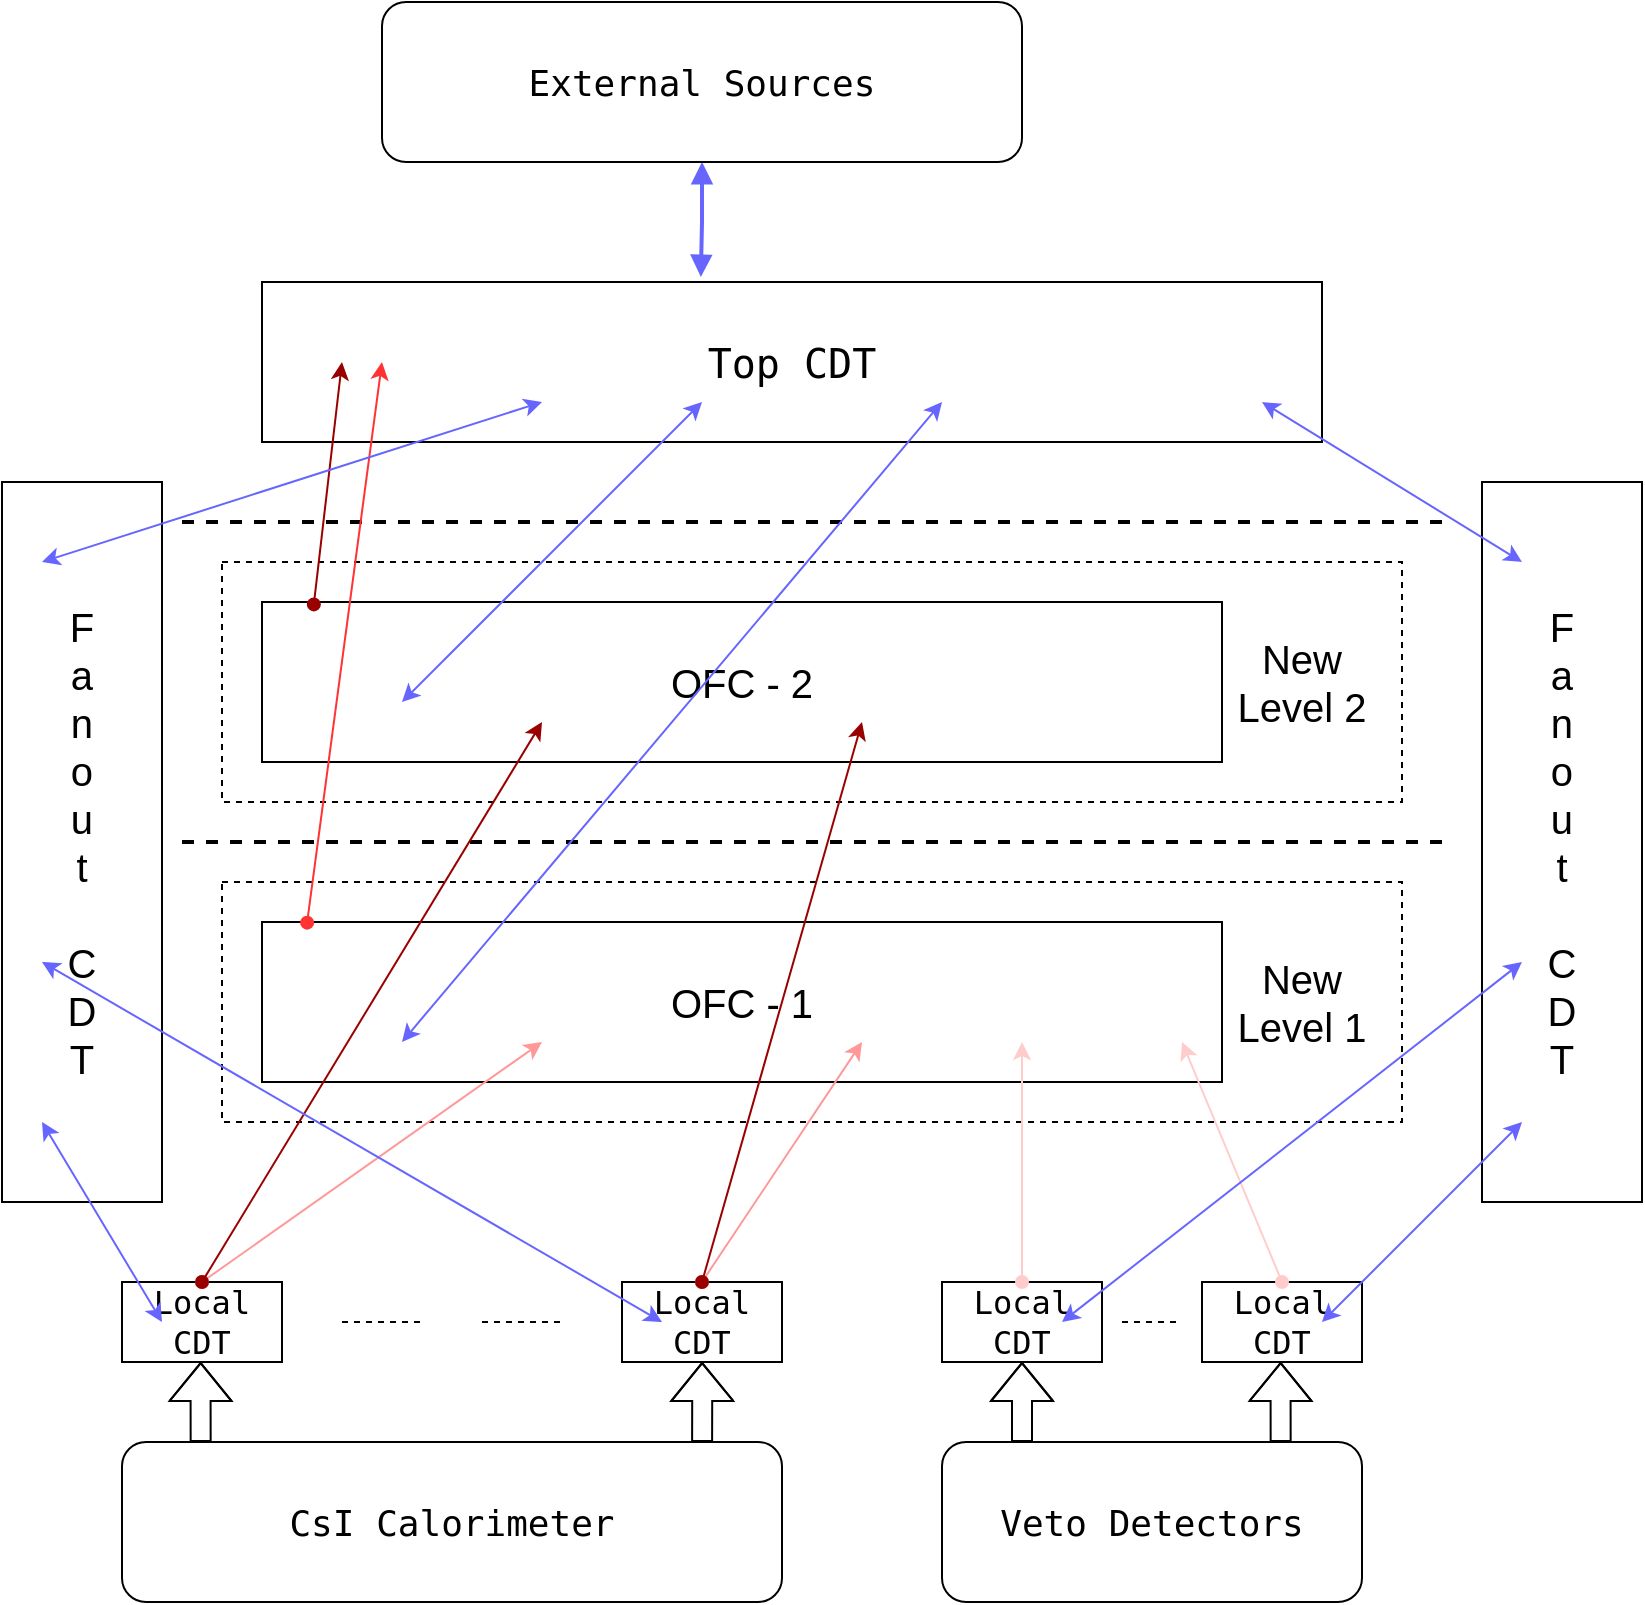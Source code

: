 <mxfile version="13.0.1" type="github">
  <diagram id="RDYniLMKRmmL1WzlAPWp" name="Page-1">
    <mxGraphModel dx="1564" dy="956" grid="1" gridSize="10" guides="1" tooltips="1" connect="1" arrows="1" fold="1" page="1" pageScale="1" pageWidth="850" pageHeight="1100" math="0" shadow="0">
      <root>
        <mxCell id="0" />
        <mxCell id="1" parent="0" />
        <mxCell id="DW_VJ3tDuzgLOy0kpD_P-55" value="" style="rounded=0;whiteSpace=wrap;html=1;fillColor=none;dashed=1;" vertex="1" parent="1">
          <mxGeometry x="120" y="680" width="590" height="120" as="geometry" />
        </mxCell>
        <mxCell id="DW_VJ3tDuzgLOy0kpD_P-86" value="" style="rounded=0;whiteSpace=wrap;html=1;fillColor=none;dashed=1;" vertex="1" parent="1">
          <mxGeometry x="120" y="520" width="590" height="120" as="geometry" />
        </mxCell>
        <mxCell id="--FjLudx6Jw2cNEH7BGk-4" value="&lt;p style=&quot;font-size: 20px&quot;&gt;OFC - 1&lt;/p&gt;" style="rounded=0;whiteSpace=wrap;html=1;" parent="1" vertex="1">
          <mxGeometry x="140" y="700" width="480" height="80" as="geometry" />
        </mxCell>
        <mxCell id="--FjLudx6Jw2cNEH7BGk-6" value="&lt;pre style=&quot;font-size: 20px&quot;&gt;Top CDT&lt;/pre&gt;" style="rounded=0;whiteSpace=wrap;html=1;" parent="1" vertex="1">
          <mxGeometry x="140" y="380" width="530" height="80" as="geometry" />
        </mxCell>
        <mxCell id="DW_VJ3tDuzgLOy0kpD_P-2" style="edgeStyle=orthogonalEdgeStyle;rounded=0;orthogonalLoop=1;jettySize=auto;html=1;exitX=0.5;exitY=1;exitDx=0;exitDy=0;" edge="1" parent="1" source="--FjLudx6Jw2cNEH7BGk-6" target="--FjLudx6Jw2cNEH7BGk-6">
          <mxGeometry relative="1" as="geometry" />
        </mxCell>
        <mxCell id="DW_VJ3tDuzgLOy0kpD_P-4" value="&lt;pre style=&quot;font-size: 16px&quot;&gt;Local&lt;br&gt;CDT&lt;/pre&gt;" style="rounded=0;whiteSpace=wrap;html=1;" vertex="1" parent="1">
          <mxGeometry x="70" y="880" width="80" height="40" as="geometry" />
        </mxCell>
        <mxCell id="DW_VJ3tDuzgLOy0kpD_P-10" value="&lt;pre style=&quot;font-size: 16px&quot;&gt;Local&lt;br&gt;CDT&lt;/pre&gt;" style="rounded=0;whiteSpace=wrap;html=1;" vertex="1" parent="1">
          <mxGeometry x="320" y="880" width="80" height="40" as="geometry" />
        </mxCell>
        <mxCell id="DW_VJ3tDuzgLOy0kpD_P-11" value="&lt;pre style=&quot;font-size: 16px&quot;&gt;Local&lt;br&gt;CDT&lt;/pre&gt;" style="rounded=0;whiteSpace=wrap;html=1;" vertex="1" parent="1">
          <mxGeometry x="480" y="880" width="80" height="40" as="geometry" />
        </mxCell>
        <mxCell id="DW_VJ3tDuzgLOy0kpD_P-13" value="&lt;pre style=&quot;font-size: 16px&quot;&gt;Local&lt;br&gt;CDT&lt;/pre&gt;" style="rounded=0;whiteSpace=wrap;html=1;" vertex="1" parent="1">
          <mxGeometry x="610" y="880" width="80" height="40" as="geometry" />
        </mxCell>
        <mxCell id="DW_VJ3tDuzgLOy0kpD_P-19" value="" style="endArrow=none;dashed=1;html=1;" edge="1" parent="1">
          <mxGeometry width="50" height="50" relative="1" as="geometry">
            <mxPoint x="570" y="900" as="sourcePoint" />
            <mxPoint x="600" y="900" as="targetPoint" />
          </mxGeometry>
        </mxCell>
        <mxCell id="DW_VJ3tDuzgLOy0kpD_P-22" value="&lt;pre style=&quot;font-size: 18px&quot;&gt;&lt;font style=&quot;font-size: 18px&quot;&gt;CsI &lt;/font&gt;Calorimeter&lt;/pre&gt;" style="rounded=1;whiteSpace=wrap;html=1;" vertex="1" parent="1">
          <mxGeometry x="70" y="960" width="330" height="80" as="geometry" />
        </mxCell>
        <mxCell id="DW_VJ3tDuzgLOy0kpD_P-23" value="&lt;pre style=&quot;font-size: 18px&quot;&gt;&lt;font style=&quot;font-size: 18px&quot;&gt;Veto &lt;/font&gt;Detectors&lt;/pre&gt;" style="rounded=1;whiteSpace=wrap;html=1;" vertex="1" parent="1">
          <mxGeometry x="480" y="960" width="210" height="80" as="geometry" />
        </mxCell>
        <mxCell id="DW_VJ3tDuzgLOy0kpD_P-39" value="" style="endArrow=none;dashed=1;html=1;strokeWidth=2;" edge="1" parent="1">
          <mxGeometry width="50" height="50" relative="1" as="geometry">
            <mxPoint x="730" y="660" as="sourcePoint" />
            <mxPoint x="100" y="660" as="targetPoint" />
          </mxGeometry>
        </mxCell>
        <mxCell id="DW_VJ3tDuzgLOy0kpD_P-40" value="" style="endArrow=classic;html=1;exitX=0.5;exitY=0;exitDx=0;exitDy=0;startArrow=oval;startFill=1;strokeColor=#FFCCCC;" edge="1" parent="1" source="DW_VJ3tDuzgLOy0kpD_P-11">
          <mxGeometry width="50" height="50" relative="1" as="geometry">
            <mxPoint x="370" y="470" as="sourcePoint" />
            <mxPoint x="520" y="760" as="targetPoint" />
          </mxGeometry>
        </mxCell>
        <mxCell id="DW_VJ3tDuzgLOy0kpD_P-41" value="" style="endArrow=classic;html=1;exitX=0.5;exitY=0;exitDx=0;exitDy=0;startArrow=oval;startFill=1;strokeColor=#FFCCCC;" edge="1" parent="1" source="DW_VJ3tDuzgLOy0kpD_P-13">
          <mxGeometry width="50" height="50" relative="1" as="geometry">
            <mxPoint x="370" y="470" as="sourcePoint" />
            <mxPoint x="600" y="760" as="targetPoint" />
          </mxGeometry>
        </mxCell>
        <mxCell id="DW_VJ3tDuzgLOy0kpD_P-42" value="" style="endArrow=classic;html=1;exitX=0.5;exitY=0;exitDx=0;exitDy=0;startArrow=oval;startFill=1;strokeColor=#FF9999;" edge="1" parent="1" source="DW_VJ3tDuzgLOy0kpD_P-4">
          <mxGeometry width="50" height="50" relative="1" as="geometry">
            <mxPoint x="290" y="200" as="sourcePoint" />
            <mxPoint x="280" y="760" as="targetPoint" />
          </mxGeometry>
        </mxCell>
        <mxCell id="DW_VJ3tDuzgLOy0kpD_P-43" value="" style="endArrow=classic;html=1;exitX=0.5;exitY=0;exitDx=0;exitDy=0;startArrow=oval;startFill=1;strokeColor=#FF9999;" edge="1" parent="1" source="DW_VJ3tDuzgLOy0kpD_P-10">
          <mxGeometry width="50" height="50" relative="1" as="geometry">
            <mxPoint x="280" y="470" as="sourcePoint" />
            <mxPoint x="440" y="760" as="targetPoint" />
          </mxGeometry>
        </mxCell>
        <mxCell id="DW_VJ3tDuzgLOy0kpD_P-46" value="&lt;font style=&quot;font-size: 20px&quot;&gt;New Level 1&lt;/font&gt;" style="text;html=1;strokeColor=none;fillColor=none;align=center;verticalAlign=middle;whiteSpace=wrap;rounded=0;" vertex="1" parent="1">
          <mxGeometry x="620" y="720" width="80" height="40" as="geometry" />
        </mxCell>
        <mxCell id="DW_VJ3tDuzgLOy0kpD_P-63" value="" style="endArrow=none;dashed=1;html=1;" edge="1" parent="1">
          <mxGeometry width="50" height="50" relative="1" as="geometry">
            <mxPoint x="250" y="900" as="sourcePoint" />
            <mxPoint x="290" y="900" as="targetPoint" />
          </mxGeometry>
        </mxCell>
        <mxCell id="DW_VJ3tDuzgLOy0kpD_P-64" value="" style="endArrow=none;dashed=1;html=1;" edge="1" parent="1">
          <mxGeometry width="50" height="50" relative="1" as="geometry">
            <mxPoint x="180" y="900" as="sourcePoint" />
            <mxPoint x="220" y="900" as="targetPoint" />
          </mxGeometry>
        </mxCell>
        <mxCell id="DW_VJ3tDuzgLOy0kpD_P-65" style="edgeStyle=orthogonalEdgeStyle;rounded=0;orthogonalLoop=1;jettySize=auto;html=1;exitX=0.5;exitY=1;exitDx=0;exitDy=0;startArrow=block;startFill=1;endArrow=none;endFill=0;shape=flexArrow;" edge="1" parent="1">
          <mxGeometry relative="1" as="geometry">
            <mxPoint x="109.33" y="960" as="targetPoint" />
            <Array as="points">
              <mxPoint x="109.33" y="940" />
              <mxPoint x="109.33" y="940" />
            </Array>
            <mxPoint x="109.33" y="920" as="sourcePoint" />
          </mxGeometry>
        </mxCell>
        <mxCell id="DW_VJ3tDuzgLOy0kpD_P-66" style="edgeStyle=orthogonalEdgeStyle;rounded=0;orthogonalLoop=1;jettySize=auto;html=1;exitX=0.5;exitY=1;exitDx=0;exitDy=0;startArrow=block;startFill=1;endArrow=none;endFill=0;shape=flexArrow;" edge="1" parent="1">
          <mxGeometry relative="1" as="geometry">
            <mxPoint x="360.06" y="960" as="targetPoint" />
            <Array as="points">
              <mxPoint x="360.06" y="940" />
              <mxPoint x="360.06" y="940" />
            </Array>
            <mxPoint x="360.06" y="920" as="sourcePoint" />
          </mxGeometry>
        </mxCell>
        <mxCell id="DW_VJ3tDuzgLOy0kpD_P-67" style="edgeStyle=orthogonalEdgeStyle;rounded=0;orthogonalLoop=1;jettySize=auto;html=1;exitX=0.5;exitY=1;exitDx=0;exitDy=0;startArrow=block;startFill=1;endArrow=none;endFill=0;shape=flexArrow;" edge="1" parent="1">
          <mxGeometry relative="1" as="geometry">
            <mxPoint x="520.0" y="960" as="targetPoint" />
            <Array as="points">
              <mxPoint x="520" y="940" />
              <mxPoint x="520" y="940" />
            </Array>
            <mxPoint x="520.0" y="920" as="sourcePoint" />
          </mxGeometry>
        </mxCell>
        <mxCell id="DW_VJ3tDuzgLOy0kpD_P-68" style="edgeStyle=orthogonalEdgeStyle;rounded=0;orthogonalLoop=1;jettySize=auto;html=1;exitX=0.5;exitY=1;exitDx=0;exitDy=0;startArrow=block;startFill=1;endArrow=none;endFill=0;shape=flexArrow;" edge="1" parent="1">
          <mxGeometry relative="1" as="geometry">
            <mxPoint x="649.33" y="960" as="targetPoint" />
            <Array as="points">
              <mxPoint x="649.33" y="940" />
              <mxPoint x="649.33" y="940" />
            </Array>
            <mxPoint x="649.33" y="920" as="sourcePoint" />
          </mxGeometry>
        </mxCell>
        <mxCell id="DW_VJ3tDuzgLOy0kpD_P-87" value="&lt;p style=&quot;font-size: 20px&quot;&gt;OFC - 2&lt;/p&gt;" style="rounded=0;whiteSpace=wrap;html=1;" vertex="1" parent="1">
          <mxGeometry x="140" y="540" width="480" height="80" as="geometry" />
        </mxCell>
        <mxCell id="DW_VJ3tDuzgLOy0kpD_P-88" value="" style="endArrow=none;dashed=1;html=1;strokeWidth=2;" edge="1" parent="1">
          <mxGeometry width="50" height="50" relative="1" as="geometry">
            <mxPoint x="730" y="500" as="sourcePoint" />
            <mxPoint x="100" y="500" as="targetPoint" />
          </mxGeometry>
        </mxCell>
        <mxCell id="DW_VJ3tDuzgLOy0kpD_P-89" value="&lt;font style=&quot;font-size: 20px&quot;&gt;New Level 2&lt;/font&gt;" style="text;html=1;strokeColor=none;fillColor=none;align=center;verticalAlign=middle;whiteSpace=wrap;rounded=0;" vertex="1" parent="1">
          <mxGeometry x="620" y="560" width="80" height="40" as="geometry" />
        </mxCell>
        <mxCell id="DW_VJ3tDuzgLOy0kpD_P-38" value="" style="endArrow=classic;html=1;exitX=0.5;exitY=0;exitDx=0;exitDy=0;startArrow=oval;startFill=1;strokeColor=#990000;" edge="1" parent="1" source="DW_VJ3tDuzgLOy0kpD_P-10">
          <mxGeometry width="50" height="50" relative="1" as="geometry">
            <mxPoint x="370" y="470" as="sourcePoint" />
            <mxPoint x="440" y="600" as="targetPoint" />
          </mxGeometry>
        </mxCell>
        <mxCell id="DW_VJ3tDuzgLOy0kpD_P-37" value="" style="endArrow=classic;html=1;exitX=0.5;exitY=0;exitDx=0;exitDy=0;startArrow=oval;startFill=1;strokeColor=#990000;" edge="1" parent="1" source="DW_VJ3tDuzgLOy0kpD_P-4">
          <mxGeometry width="50" height="50" relative="1" as="geometry">
            <mxPoint x="370" y="470" as="sourcePoint" />
            <mxPoint x="280" y="600" as="targetPoint" />
          </mxGeometry>
        </mxCell>
        <mxCell id="DW_VJ3tDuzgLOy0kpD_P-90" value="&lt;font style=&quot;font-size: 20px&quot;&gt;F&lt;br&gt;a&lt;br&gt;n&lt;br&gt;o&lt;br&gt;u&lt;br&gt;t&lt;br&gt;&lt;br&gt;C&lt;br&gt;D&lt;br&gt;T&lt;/font&gt;" style="rounded=0;whiteSpace=wrap;html=1;" vertex="1" parent="1">
          <mxGeometry x="10" y="480" width="80" height="360" as="geometry" />
        </mxCell>
        <mxCell id="DW_VJ3tDuzgLOy0kpD_P-91" value="&lt;font style=&quot;font-size: 20px&quot;&gt;F&lt;br&gt;a&lt;br&gt;n&lt;br&gt;o&lt;br&gt;u&lt;br&gt;t&lt;br&gt;&lt;br&gt;C&lt;br&gt;D&lt;br&gt;T&lt;/font&gt;" style="rounded=0;whiteSpace=wrap;html=1;" vertex="1" parent="1">
          <mxGeometry x="750" y="480" width="80" height="360" as="geometry" />
        </mxCell>
        <mxCell id="DW_VJ3tDuzgLOy0kpD_P-51" value="" style="endArrow=classic;html=1;startArrow=classic;startFill=1;strokeColor=#6666FF;" edge="1" parent="1">
          <mxGeometry width="50" height="50" relative="1" as="geometry">
            <mxPoint x="30" y="800" as="sourcePoint" />
            <mxPoint x="90" y="900" as="targetPoint" />
          </mxGeometry>
        </mxCell>
        <mxCell id="DW_VJ3tDuzgLOy0kpD_P-92" value="" style="endArrow=classic;html=1;startArrow=classic;startFill=1;strokeColor=#6666FF;" edge="1" parent="1">
          <mxGeometry width="50" height="50" relative="1" as="geometry">
            <mxPoint x="30" y="720" as="sourcePoint" />
            <mxPoint x="340" y="900" as="targetPoint" />
          </mxGeometry>
        </mxCell>
        <mxCell id="DW_VJ3tDuzgLOy0kpD_P-93" value="" style="endArrow=classic;html=1;startArrow=classic;startFill=1;fontStyle=1;strokeColor=#6666FF;" edge="1" parent="1">
          <mxGeometry width="50" height="50" relative="1" as="geometry">
            <mxPoint x="770" y="720" as="sourcePoint" />
            <mxPoint x="540" y="900" as="targetPoint" />
          </mxGeometry>
        </mxCell>
        <mxCell id="DW_VJ3tDuzgLOy0kpD_P-94" value="" style="endArrow=classic;html=1;startArrow=classic;startFill=1;strokeColor=#6666FF;" edge="1" parent="1">
          <mxGeometry width="50" height="50" relative="1" as="geometry">
            <mxPoint x="770" y="800" as="sourcePoint" />
            <mxPoint x="670" y="900" as="targetPoint" />
          </mxGeometry>
        </mxCell>
        <mxCell id="DW_VJ3tDuzgLOy0kpD_P-95" value="" style="endArrow=classic;html=1;exitX=0.054;exitY=0.015;exitDx=0;exitDy=0;exitPerimeter=0;startArrow=oval;startFill=1;strokeColor=#990000;" edge="1" parent="1" source="DW_VJ3tDuzgLOy0kpD_P-87">
          <mxGeometry width="50" height="50" relative="1" as="geometry">
            <mxPoint x="140" y="540" as="sourcePoint" />
            <mxPoint x="180" y="420" as="targetPoint" />
          </mxGeometry>
        </mxCell>
        <mxCell id="DW_VJ3tDuzgLOy0kpD_P-96" value="" style="endArrow=classic;html=1;exitX=0.047;exitY=0.004;exitDx=0;exitDy=0;exitPerimeter=0;startArrow=oval;startFill=1;strokeColor=#FF3333;" edge="1" parent="1" source="--FjLudx6Jw2cNEH7BGk-4">
          <mxGeometry width="50" height="50" relative="1" as="geometry">
            <mxPoint x="175.92" y="551.2" as="sourcePoint" />
            <mxPoint x="200" y="420" as="targetPoint" />
          </mxGeometry>
        </mxCell>
        <mxCell id="DW_VJ3tDuzgLOy0kpD_P-98" value="" style="endArrow=classic;html=1;startArrow=classic;startFill=1;strokeColor=#6666FF;" edge="1" parent="1">
          <mxGeometry width="50" height="50" relative="1" as="geometry">
            <mxPoint x="30" y="520" as="sourcePoint" />
            <mxPoint x="280" y="440" as="targetPoint" />
          </mxGeometry>
        </mxCell>
        <mxCell id="DW_VJ3tDuzgLOy0kpD_P-99" value="" style="endArrow=classic;html=1;startArrow=classic;startFill=1;strokeColor=#6666FF;" edge="1" parent="1">
          <mxGeometry width="50" height="50" relative="1" as="geometry">
            <mxPoint x="770" y="520" as="sourcePoint" />
            <mxPoint x="640" y="440" as="targetPoint" />
          </mxGeometry>
        </mxCell>
        <mxCell id="DW_VJ3tDuzgLOy0kpD_P-100" value="" style="endArrow=classic;html=1;startArrow=classic;startFill=1;strokeColor=#6666FF;" edge="1" parent="1">
          <mxGeometry width="50" height="50" relative="1" as="geometry">
            <mxPoint x="210" y="590" as="sourcePoint" />
            <mxPoint x="360" y="440" as="targetPoint" />
          </mxGeometry>
        </mxCell>
        <mxCell id="DW_VJ3tDuzgLOy0kpD_P-101" value="" style="endArrow=classic;html=1;startArrow=classic;startFill=1;strokeColor=#6666FF;" edge="1" parent="1">
          <mxGeometry width="50" height="50" relative="1" as="geometry">
            <mxPoint x="210" y="760" as="sourcePoint" />
            <mxPoint x="480" y="440" as="targetPoint" />
          </mxGeometry>
        </mxCell>
        <mxCell id="DW_VJ3tDuzgLOy0kpD_P-103" value="" style="edgeStyle=orthogonalEdgeStyle;rounded=0;orthogonalLoop=1;jettySize=auto;html=1;startArrow=block;startFill=1;endArrow=block;strokeWidth=2;entryX=0.414;entryY=-0.032;entryDx=0;entryDy=0;entryPerimeter=0;strokeColor=#6666FF;" edge="1" parent="1" source="DW_VJ3tDuzgLOy0kpD_P-102" target="--FjLudx6Jw2cNEH7BGk-6">
          <mxGeometry relative="1" as="geometry" />
        </mxCell>
        <mxCell id="DW_VJ3tDuzgLOy0kpD_P-102" value="&lt;pre style=&quot;font-size: 18px&quot;&gt;External Sources&lt;/pre&gt;" style="rounded=1;whiteSpace=wrap;html=1;" vertex="1" parent="1">
          <mxGeometry x="200" y="240" width="320" height="80" as="geometry" />
        </mxCell>
      </root>
    </mxGraphModel>
  </diagram>
</mxfile>
